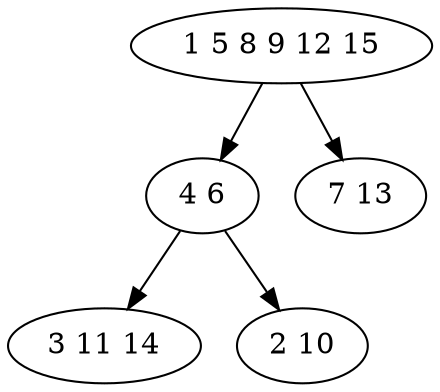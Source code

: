 digraph true_tree {
	"0" -> "1"
	"0" -> "2"
	"1" -> "3"
	"1" -> "4"
	"0" [label="1 5 8 9 12 15"];
	"1" [label="4 6"];
	"2" [label="7 13"];
	"3" [label="3 11 14"];
	"4" [label="2 10"];
}
